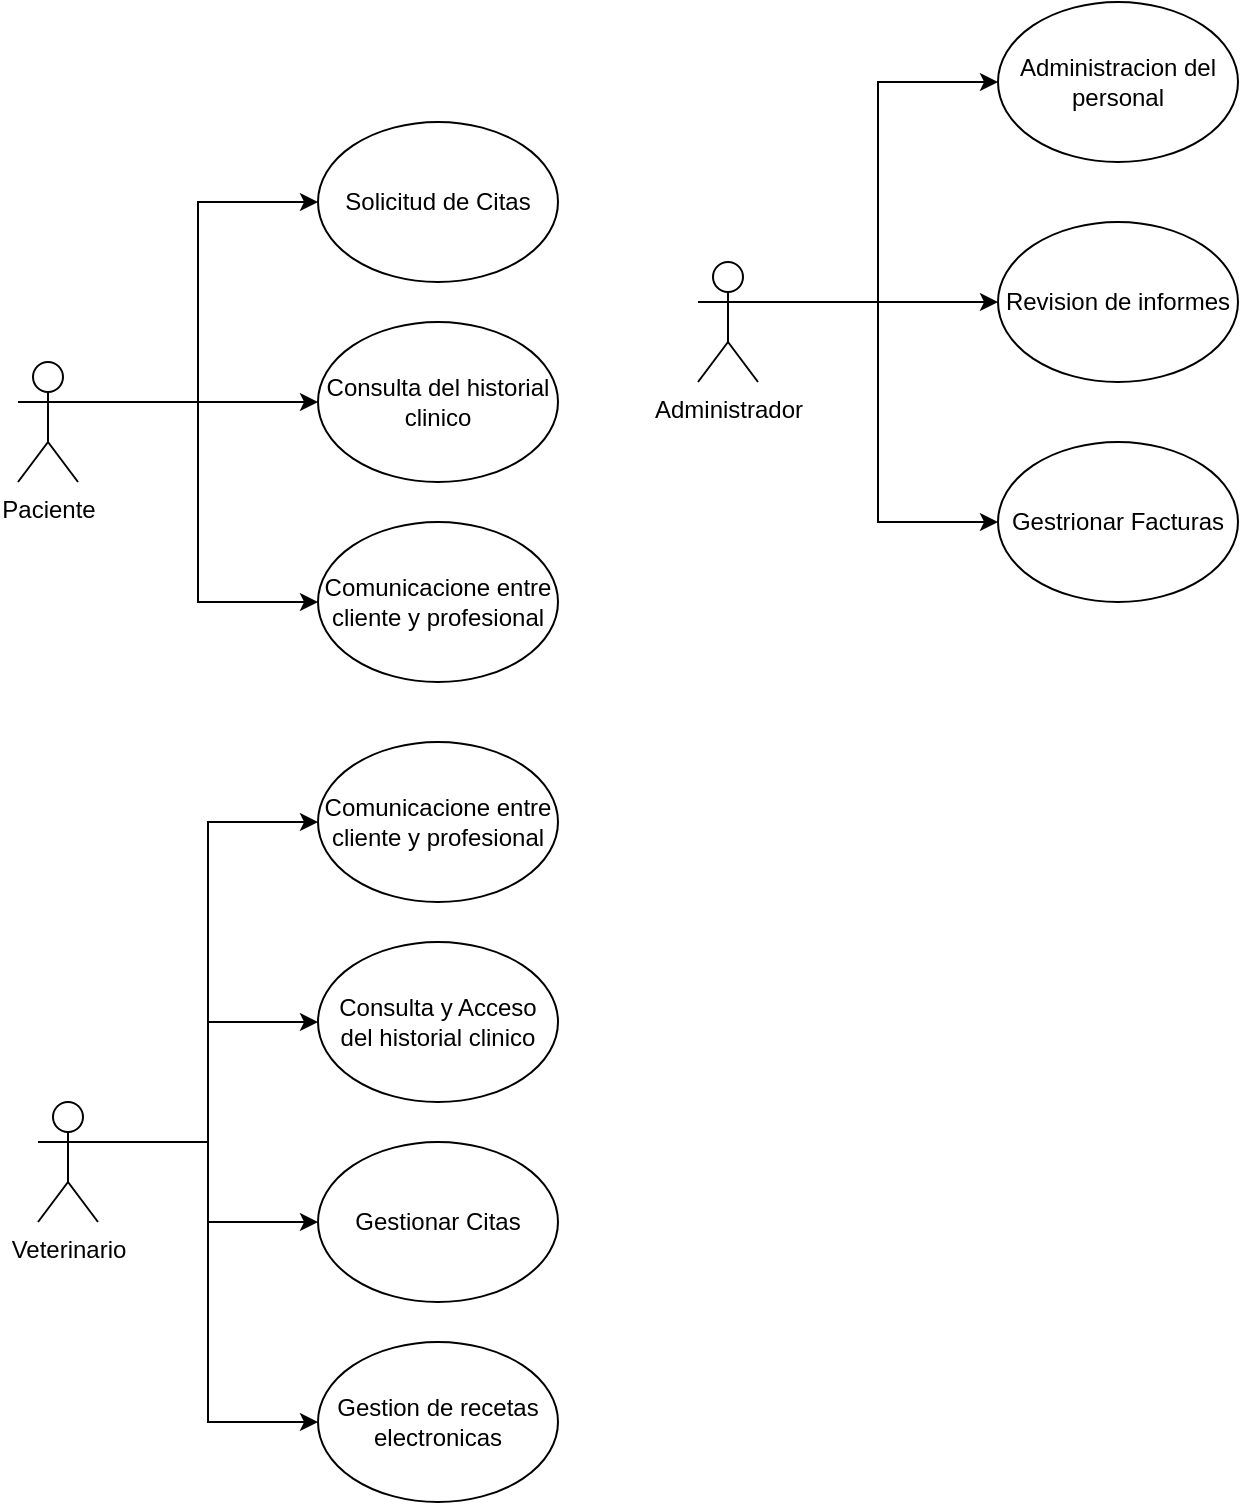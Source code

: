<mxfile version="24.6.1" type="device">
  <diagram name="Página-1" id="tGMEKdCdJoBzLgfKwpCJ">
    <mxGraphModel dx="712" dy="875" grid="1" gridSize="10" guides="1" tooltips="1" connect="1" arrows="1" fold="1" page="1" pageScale="1" pageWidth="827" pageHeight="1169" math="0" shadow="0">
      <root>
        <mxCell id="0" />
        <mxCell id="1" parent="0" />
        <mxCell id="8MxmSigLMM-BVST6uPaN-16" style="edgeStyle=orthogonalEdgeStyle;rounded=0;orthogonalLoop=1;jettySize=auto;html=1;exitX=1;exitY=0.333;exitDx=0;exitDy=0;exitPerimeter=0;entryX=0;entryY=0.5;entryDx=0;entryDy=0;" edge="1" parent="1" source="8MxmSigLMM-BVST6uPaN-1" target="8MxmSigLMM-BVST6uPaN-8">
          <mxGeometry relative="1" as="geometry" />
        </mxCell>
        <mxCell id="8MxmSigLMM-BVST6uPaN-17" style="edgeStyle=orthogonalEdgeStyle;rounded=0;orthogonalLoop=1;jettySize=auto;html=1;exitX=1;exitY=0.333;exitDx=0;exitDy=0;exitPerimeter=0;entryX=0;entryY=0.5;entryDx=0;entryDy=0;" edge="1" parent="1" source="8MxmSigLMM-BVST6uPaN-1" target="8MxmSigLMM-BVST6uPaN-10">
          <mxGeometry relative="1" as="geometry" />
        </mxCell>
        <mxCell id="8MxmSigLMM-BVST6uPaN-18" style="edgeStyle=orthogonalEdgeStyle;rounded=0;orthogonalLoop=1;jettySize=auto;html=1;exitX=1;exitY=0.333;exitDx=0;exitDy=0;exitPerimeter=0;entryX=0;entryY=0.5;entryDx=0;entryDy=0;" edge="1" parent="1" source="8MxmSigLMM-BVST6uPaN-1" target="8MxmSigLMM-BVST6uPaN-11">
          <mxGeometry relative="1" as="geometry" />
        </mxCell>
        <mxCell id="8MxmSigLMM-BVST6uPaN-1" value="Paciente" style="shape=umlActor;verticalLabelPosition=bottom;verticalAlign=top;html=1;outlineConnect=0;" vertex="1" parent="1">
          <mxGeometry x="110" y="200" width="30" height="60" as="geometry" />
        </mxCell>
        <mxCell id="8MxmSigLMM-BVST6uPaN-22" style="edgeStyle=orthogonalEdgeStyle;rounded=0;orthogonalLoop=1;jettySize=auto;html=1;exitX=1;exitY=0.333;exitDx=0;exitDy=0;exitPerimeter=0;entryX=0;entryY=0.5;entryDx=0;entryDy=0;" edge="1" parent="1" source="8MxmSigLMM-BVST6uPaN-5" target="8MxmSigLMM-BVST6uPaN-19">
          <mxGeometry relative="1" as="geometry" />
        </mxCell>
        <mxCell id="8MxmSigLMM-BVST6uPaN-23" style="edgeStyle=orthogonalEdgeStyle;rounded=0;orthogonalLoop=1;jettySize=auto;html=1;exitX=1;exitY=0.333;exitDx=0;exitDy=0;exitPerimeter=0;entryX=0;entryY=0.5;entryDx=0;entryDy=0;" edge="1" parent="1" source="8MxmSigLMM-BVST6uPaN-5" target="8MxmSigLMM-BVST6uPaN-20">
          <mxGeometry relative="1" as="geometry" />
        </mxCell>
        <mxCell id="8MxmSigLMM-BVST6uPaN-24" style="edgeStyle=orthogonalEdgeStyle;rounded=0;orthogonalLoop=1;jettySize=auto;html=1;exitX=1;exitY=0.333;exitDx=0;exitDy=0;exitPerimeter=0;entryX=0;entryY=0.5;entryDx=0;entryDy=0;" edge="1" parent="1" source="8MxmSigLMM-BVST6uPaN-5" target="8MxmSigLMM-BVST6uPaN-21">
          <mxGeometry relative="1" as="geometry" />
        </mxCell>
        <mxCell id="8MxmSigLMM-BVST6uPaN-25" style="edgeStyle=orthogonalEdgeStyle;rounded=0;orthogonalLoop=1;jettySize=auto;html=1;exitX=1;exitY=0.333;exitDx=0;exitDy=0;exitPerimeter=0;entryX=0;entryY=0.5;entryDx=0;entryDy=0;" edge="1" parent="1" source="8MxmSigLMM-BVST6uPaN-5" target="8MxmSigLMM-BVST6uPaN-12">
          <mxGeometry relative="1" as="geometry" />
        </mxCell>
        <mxCell id="8MxmSigLMM-BVST6uPaN-5" value="Veterinario" style="shape=umlActor;verticalLabelPosition=bottom;verticalAlign=top;html=1;outlineConnect=0;" vertex="1" parent="1">
          <mxGeometry x="120" y="570" width="30" height="60" as="geometry" />
        </mxCell>
        <mxCell id="8MxmSigLMM-BVST6uPaN-26" style="edgeStyle=orthogonalEdgeStyle;rounded=0;orthogonalLoop=1;jettySize=auto;html=1;exitX=1;exitY=0.333;exitDx=0;exitDy=0;exitPerimeter=0;entryX=0;entryY=0.5;entryDx=0;entryDy=0;" edge="1" parent="1" source="8MxmSigLMM-BVST6uPaN-7" target="8MxmSigLMM-BVST6uPaN-13">
          <mxGeometry relative="1" as="geometry" />
        </mxCell>
        <mxCell id="8MxmSigLMM-BVST6uPaN-27" style="edgeStyle=orthogonalEdgeStyle;rounded=0;orthogonalLoop=1;jettySize=auto;html=1;exitX=1;exitY=0.333;exitDx=0;exitDy=0;exitPerimeter=0;entryX=0;entryY=0.5;entryDx=0;entryDy=0;" edge="1" parent="1" source="8MxmSigLMM-BVST6uPaN-7" target="8MxmSigLMM-BVST6uPaN-14">
          <mxGeometry relative="1" as="geometry" />
        </mxCell>
        <mxCell id="8MxmSigLMM-BVST6uPaN-28" style="edgeStyle=orthogonalEdgeStyle;rounded=0;orthogonalLoop=1;jettySize=auto;html=1;exitX=1;exitY=0.333;exitDx=0;exitDy=0;exitPerimeter=0;entryX=0;entryY=0.5;entryDx=0;entryDy=0;" edge="1" parent="1" source="8MxmSigLMM-BVST6uPaN-7" target="8MxmSigLMM-BVST6uPaN-15">
          <mxGeometry relative="1" as="geometry" />
        </mxCell>
        <mxCell id="8MxmSigLMM-BVST6uPaN-7" value="Administrador&lt;div&gt;&lt;br&gt;&lt;/div&gt;" style="shape=umlActor;verticalLabelPosition=bottom;verticalAlign=top;html=1;outlineConnect=0;" vertex="1" parent="1">
          <mxGeometry x="450" y="150" width="30" height="60" as="geometry" />
        </mxCell>
        <mxCell id="8MxmSigLMM-BVST6uPaN-8" value="Solicitud de Citas" style="ellipse;whiteSpace=wrap;html=1;" vertex="1" parent="1">
          <mxGeometry x="260" y="80" width="120" height="80" as="geometry" />
        </mxCell>
        <mxCell id="8MxmSigLMM-BVST6uPaN-10" value="Consulta del historial clinico" style="ellipse;whiteSpace=wrap;html=1;" vertex="1" parent="1">
          <mxGeometry x="260" y="180" width="120" height="80" as="geometry" />
        </mxCell>
        <mxCell id="8MxmSigLMM-BVST6uPaN-11" value="Comunicacione entre cliente y profesional" style="ellipse;whiteSpace=wrap;html=1;" vertex="1" parent="1">
          <mxGeometry x="260" y="280" width="120" height="80" as="geometry" />
        </mxCell>
        <mxCell id="8MxmSigLMM-BVST6uPaN-12" value="Gestion de recetas electronicas" style="ellipse;whiteSpace=wrap;html=1;" vertex="1" parent="1">
          <mxGeometry x="260" y="690" width="120" height="80" as="geometry" />
        </mxCell>
        <mxCell id="8MxmSigLMM-BVST6uPaN-13" value="Administracion del personal" style="ellipse;whiteSpace=wrap;html=1;" vertex="1" parent="1">
          <mxGeometry x="600" y="20" width="120" height="80" as="geometry" />
        </mxCell>
        <mxCell id="8MxmSigLMM-BVST6uPaN-14" value="Revision de informes" style="ellipse;whiteSpace=wrap;html=1;" vertex="1" parent="1">
          <mxGeometry x="600" y="130" width="120" height="80" as="geometry" />
        </mxCell>
        <mxCell id="8MxmSigLMM-BVST6uPaN-15" value="Gestrionar Facturas" style="ellipse;whiteSpace=wrap;html=1;" vertex="1" parent="1">
          <mxGeometry x="600" y="240" width="120" height="80" as="geometry" />
        </mxCell>
        <mxCell id="8MxmSigLMM-BVST6uPaN-19" value="Comunicacione entre cliente y profesional" style="ellipse;whiteSpace=wrap;html=1;" vertex="1" parent="1">
          <mxGeometry x="260" y="390" width="120" height="80" as="geometry" />
        </mxCell>
        <mxCell id="8MxmSigLMM-BVST6uPaN-20" value="Consulta y Acceso del historial clinico" style="ellipse;whiteSpace=wrap;html=1;" vertex="1" parent="1">
          <mxGeometry x="260" y="490" width="120" height="80" as="geometry" />
        </mxCell>
        <mxCell id="8MxmSigLMM-BVST6uPaN-21" value="Gestionar Citas" style="ellipse;whiteSpace=wrap;html=1;" vertex="1" parent="1">
          <mxGeometry x="260" y="590" width="120" height="80" as="geometry" />
        </mxCell>
      </root>
    </mxGraphModel>
  </diagram>
</mxfile>
